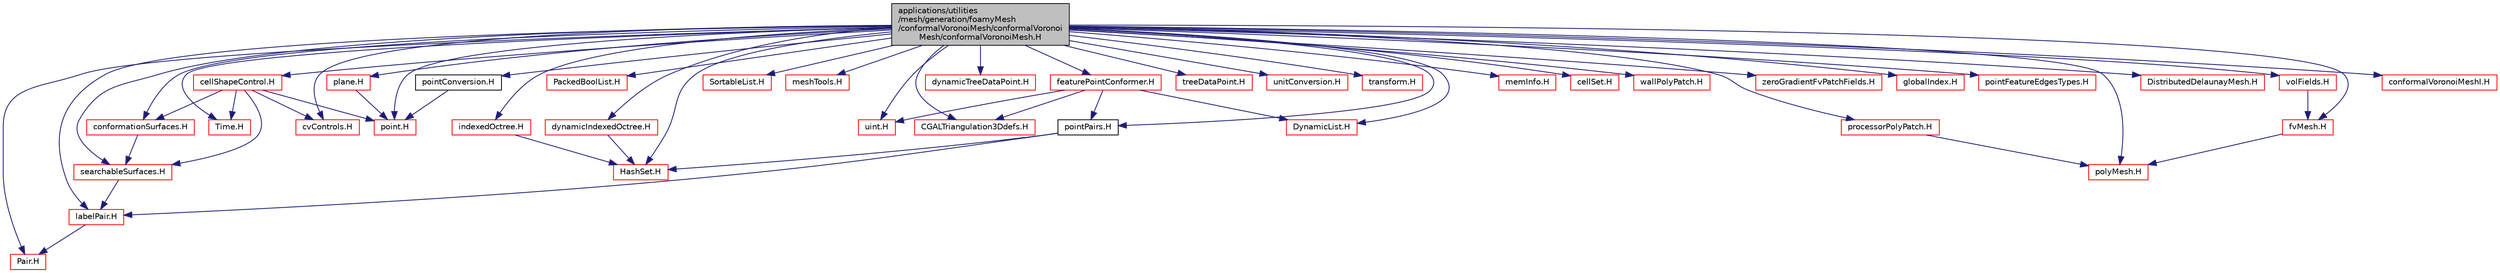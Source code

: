 digraph "applications/utilities/mesh/generation/foamyMesh/conformalVoronoiMesh/conformalVoronoiMesh/conformalVoronoiMesh.H"
{
  bgcolor="transparent";
  edge [fontname="Helvetica",fontsize="10",labelfontname="Helvetica",labelfontsize="10"];
  node [fontname="Helvetica",fontsize="10",shape=record];
  Node1 [label="applications/utilities\l/mesh/generation/foamyMesh\l/conformalVoronoiMesh/conformalVoronoi\lMesh/conformalVoronoiMesh.H",height=0.2,width=0.4,color="black", fillcolor="grey75", style="filled", fontcolor="black"];
  Node1 -> Node2 [color="midnightblue",fontsize="10",style="solid",fontname="Helvetica"];
  Node2 [label="uint.H",height=0.2,width=0.4,color="red",URL="$a09018.html",tooltip="System uinteger. "];
  Node1 -> Node3 [color="midnightblue",fontsize="10",style="solid",fontname="Helvetica"];
  Node3 [label="CGALTriangulation3Ddefs.H",height=0.2,width=0.4,color="red",URL="$a04128.html",tooltip="CGAL data structures used for 3D Delaunay meshing. "];
  Node1 -> Node4 [color="midnightblue",fontsize="10",style="solid",fontname="Helvetica"];
  Node4 [label="searchableSurfaces.H",height=0.2,width=0.4,color="red",URL="$a07484.html"];
  Node4 -> Node5 [color="midnightblue",fontsize="10",style="solid",fontname="Helvetica"];
  Node5 [label="labelPair.H",height=0.2,width=0.4,color="red",URL="$a09038.html"];
  Node5 -> Node6 [color="midnightblue",fontsize="10",style="solid",fontname="Helvetica"];
  Node6 [label="Pair.H",height=0.2,width=0.4,color="red",URL="$a09039.html"];
  Node1 -> Node7 [color="midnightblue",fontsize="10",style="solid",fontname="Helvetica"];
  Node7 [label="conformationSurfaces.H",height=0.2,width=0.4,color="red",URL="$a04165.html"];
  Node7 -> Node4 [color="midnightblue",fontsize="10",style="solid",fontname="Helvetica"];
  Node1 -> Node8 [color="midnightblue",fontsize="10",style="solid",fontname="Helvetica"];
  Node8 [label="cellShapeControl.H",height=0.2,width=0.4,color="red",URL="$a04089.html"];
  Node8 -> Node9 [color="midnightblue",fontsize="10",style="solid",fontname="Helvetica"];
  Node9 [label="point.H",height=0.2,width=0.4,color="red",URL="$a08907.html"];
  Node8 -> Node10 [color="midnightblue",fontsize="10",style="solid",fontname="Helvetica"];
  Node10 [label="Time.H",height=0.2,width=0.4,color="red",URL="$a07978.html"];
  Node8 -> Node4 [color="midnightblue",fontsize="10",style="solid",fontname="Helvetica"];
  Node8 -> Node7 [color="midnightblue",fontsize="10",style="solid",fontname="Helvetica"];
  Node8 -> Node11 [color="midnightblue",fontsize="10",style="solid",fontname="Helvetica"];
  Node11 [label="cvControls.H",height=0.2,width=0.4,color="red",URL="$a04168.html"];
  Node1 -> Node11 [color="midnightblue",fontsize="10",style="solid",fontname="Helvetica"];
  Node1 -> Node12 [color="midnightblue",fontsize="10",style="solid",fontname="Helvetica"];
  Node12 [label="DynamicList.H",height=0.2,width=0.4,color="red",URL="$a07754.html"];
  Node1 -> Node13 [color="midnightblue",fontsize="10",style="solid",fontname="Helvetica"];
  Node13 [label="PackedBoolList.H",height=0.2,width=0.4,color="red",URL="$a07775.html"];
  Node1 -> Node10 [color="midnightblue",fontsize="10",style="solid",fontname="Helvetica"];
  Node1 -> Node14 [color="midnightblue",fontsize="10",style="solid",fontname="Helvetica"];
  Node14 [label="polyMesh.H",height=0.2,width=0.4,color="red",URL="$a08764.html"];
  Node1 -> Node15 [color="midnightblue",fontsize="10",style="solid",fontname="Helvetica"];
  Node15 [label="plane.H",height=0.2,width=0.4,color="red",URL="$a08906.html"];
  Node15 -> Node9 [color="midnightblue",fontsize="10",style="solid",fontname="Helvetica"];
  Node1 -> Node16 [color="midnightblue",fontsize="10",style="solid",fontname="Helvetica"];
  Node16 [label="SortableList.H",height=0.2,width=0.4,color="red",URL="$a07789.html"];
  Node1 -> Node17 [color="midnightblue",fontsize="10",style="solid",fontname="Helvetica"];
  Node17 [label="meshTools.H",height=0.2,width=0.4,color="red",URL="$a07430.html"];
  Node1 -> Node18 [color="midnightblue",fontsize="10",style="solid",fontname="Helvetica"];
  Node18 [label="dynamicIndexedOctree.H",height=0.2,width=0.4,color="red",URL="$a07665.html"];
  Node18 -> Node19 [color="midnightblue",fontsize="10",style="solid",fontname="Helvetica"];
  Node19 [label="HashSet.H",height=0.2,width=0.4,color="red",URL="$a07700.html"];
  Node1 -> Node20 [color="midnightblue",fontsize="10",style="solid",fontname="Helvetica"];
  Node20 [label="dynamicTreeDataPoint.H",height=0.2,width=0.4,color="red",URL="$a07668.html"];
  Node1 -> Node21 [color="midnightblue",fontsize="10",style="solid",fontname="Helvetica"];
  Node21 [label="indexedOctree.H",height=0.2,width=0.4,color="red",URL="$a07670.html"];
  Node21 -> Node19 [color="midnightblue",fontsize="10",style="solid",fontname="Helvetica"];
  Node1 -> Node22 [color="midnightblue",fontsize="10",style="solid",fontname="Helvetica"];
  Node22 [label="treeDataPoint.H",height=0.2,width=0.4,color="red",URL="$a07394.html"];
  Node1 -> Node23 [color="midnightblue",fontsize="10",style="solid",fontname="Helvetica"];
  Node23 [label="unitConversion.H",height=0.2,width=0.4,color="red",URL="$a08304.html",tooltip="Unit conversion functions. "];
  Node1 -> Node24 [color="midnightblue",fontsize="10",style="solid",fontname="Helvetica"];
  Node24 [label="transform.H",height=0.2,width=0.4,color="red",URL="$a09175.html",tooltip="3D tensor transformation operations. "];
  Node1 -> Node25 [color="midnightblue",fontsize="10",style="solid",fontname="Helvetica"];
  Node25 [label="volFields.H",height=0.2,width=0.4,color="red",URL="$a05734.html"];
  Node25 -> Node26 [color="midnightblue",fontsize="10",style="solid",fontname="Helvetica"];
  Node26 [label="fvMesh.H",height=0.2,width=0.4,color="red",URL="$a05998.html"];
  Node26 -> Node14 [color="midnightblue",fontsize="10",style="solid",fontname="Helvetica"];
  Node1 -> Node26 [color="midnightblue",fontsize="10",style="solid",fontname="Helvetica"];
  Node1 -> Node5 [color="midnightblue",fontsize="10",style="solid",fontname="Helvetica"];
  Node1 -> Node19 [color="midnightblue",fontsize="10",style="solid",fontname="Helvetica"];
  Node1 -> Node27 [color="midnightblue",fontsize="10",style="solid",fontname="Helvetica"];
  Node27 [label="memInfo.H",height=0.2,width=0.4,color="red",URL="$a09219.html"];
  Node1 -> Node9 [color="midnightblue",fontsize="10",style="solid",fontname="Helvetica"];
  Node1 -> Node28 [color="midnightblue",fontsize="10",style="solid",fontname="Helvetica"];
  Node28 [label="cellSet.H",height=0.2,width=0.4,color="red",URL="$a07579.html"];
  Node1 -> Node29 [color="midnightblue",fontsize="10",style="solid",fontname="Helvetica"];
  Node29 [label="wallPolyPatch.H",height=0.2,width=0.4,color="red",URL="$a08803.html"];
  Node1 -> Node30 [color="midnightblue",fontsize="10",style="solid",fontname="Helvetica"];
  Node30 [label="processorPolyPatch.H",height=0.2,width=0.4,color="red",URL="$a08793.html"];
  Node30 -> Node14 [color="midnightblue",fontsize="10",style="solid",fontname="Helvetica"];
  Node1 -> Node31 [color="midnightblue",fontsize="10",style="solid",fontname="Helvetica"];
  Node31 [label="zeroGradientFvPatchFields.H",height=0.2,width=0.4,color="red",URL="$a05323.html"];
  Node1 -> Node32 [color="midnightblue",fontsize="10",style="solid",fontname="Helvetica"];
  Node32 [label="globalIndex.H",height=0.2,width=0.4,color="red",URL="$a08728.html"];
  Node1 -> Node33 [color="midnightblue",fontsize="10",style="solid",fontname="Helvetica"];
  Node33 [label="pointFeatureEdgesTypes.H",height=0.2,width=0.4,color="red",URL="$a04144.html"];
  Node1 -> Node34 [color="midnightblue",fontsize="10",style="solid",fontname="Helvetica"];
  Node34 [label="pointConversion.H",height=0.2,width=0.4,color="black",URL="$a04163.html"];
  Node34 -> Node9 [color="midnightblue",fontsize="10",style="solid",fontname="Helvetica"];
  Node1 -> Node6 [color="midnightblue",fontsize="10",style="solid",fontname="Helvetica"];
  Node1 -> Node35 [color="midnightblue",fontsize="10",style="solid",fontname="Helvetica"];
  Node35 [label="DistributedDelaunayMesh.H",height=0.2,width=0.4,color="red",URL="$a04175.html"];
  Node1 -> Node36 [color="midnightblue",fontsize="10",style="solid",fontname="Helvetica"];
  Node36 [label="featurePointConformer.H",height=0.2,width=0.4,color="red",URL="$a04140.html"];
  Node36 -> Node2 [color="midnightblue",fontsize="10",style="solid",fontname="Helvetica"];
  Node36 -> Node3 [color="midnightblue",fontsize="10",style="solid",fontname="Helvetica"];
  Node36 -> Node12 [color="midnightblue",fontsize="10",style="solid",fontname="Helvetica"];
  Node36 -> Node37 [color="midnightblue",fontsize="10",style="solid",fontname="Helvetica"];
  Node37 [label="pointPairs.H",height=0.2,width=0.4,color="black",URL="$a04198.html"];
  Node37 -> Node5 [color="midnightblue",fontsize="10",style="solid",fontname="Helvetica"];
  Node37 -> Node19 [color="midnightblue",fontsize="10",style="solid",fontname="Helvetica"];
  Node1 -> Node37 [color="midnightblue",fontsize="10",style="solid",fontname="Helvetica"];
  Node1 -> Node38 [color="midnightblue",fontsize="10",style="solid",fontname="Helvetica"];
  Node38 [label="conformalVoronoiMeshI.H",height=0.2,width=0.4,color="red",URL="$a04135.html"];
}
